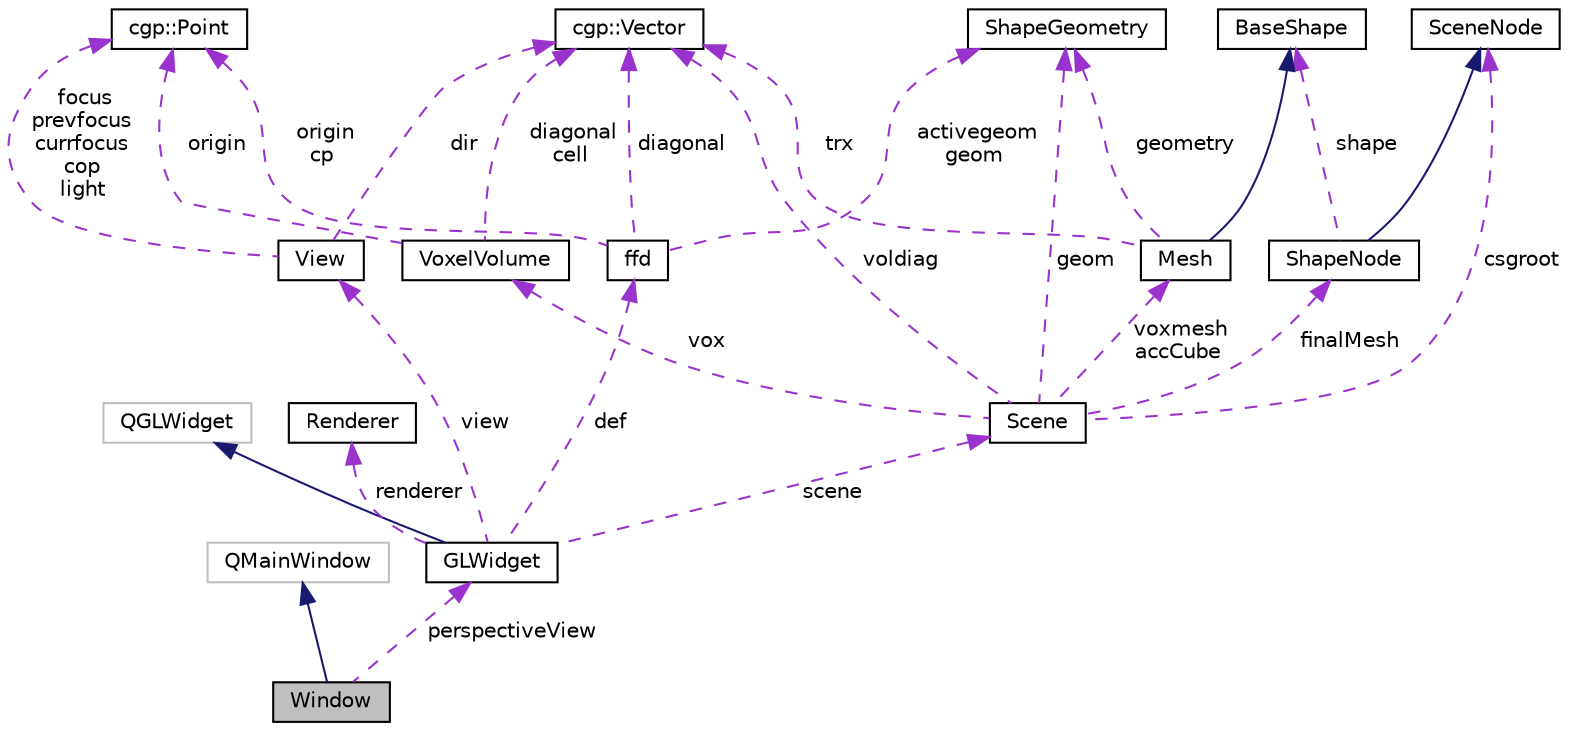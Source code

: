 digraph "Window"
{
  edge [fontname="Helvetica",fontsize="10",labelfontname="Helvetica",labelfontsize="10"];
  node [fontname="Helvetica",fontsize="10",shape=record];
  Node2 [label="Window",height=0.2,width=0.4,color="black", fillcolor="grey75", style="filled", fontcolor="black"];
  Node3 -> Node2 [dir="back",color="midnightblue",fontsize="10",style="solid",fontname="Helvetica"];
  Node3 [label="QMainWindow",height=0.2,width=0.4,color="grey75", fillcolor="white", style="filled"];
  Node4 -> Node2 [dir="back",color="darkorchid3",fontsize="10",style="dashed",label=" perspectiveView" ,fontname="Helvetica"];
  Node4 [label="GLWidget",height=0.2,width=0.4,color="black", fillcolor="white", style="filled",URL="$classGLWidget.html"];
  Node5 -> Node4 [dir="back",color="midnightblue",fontsize="10",style="solid",fontname="Helvetica"];
  Node5 [label="QGLWidget",height=0.2,width=0.4,color="grey75", fillcolor="white", style="filled"];
  Node6 -> Node4 [dir="back",color="darkorchid3",fontsize="10",style="dashed",label=" renderer" ,fontname="Helvetica"];
  Node6 [label="Renderer",height=0.2,width=0.4,color="black", fillcolor="white", style="filled",URL="$classRenderer.html",tooltip="Class for managing OpenGL 3.2 rendering. "];
  Node7 -> Node4 [dir="back",color="darkorchid3",fontsize="10",style="dashed",label=" view" ,fontname="Helvetica"];
  Node7 [label="View",height=0.2,width=0.4,color="black", fillcolor="white", style="filled",URL="$classView.html",tooltip="Information structure for view control. "];
  Node8 -> Node7 [dir="back",color="darkorchid3",fontsize="10",style="dashed",label=" dir" ,fontname="Helvetica"];
  Node8 [label="cgp::Vector",height=0.2,width=0.4,color="black", fillcolor="white", style="filled",URL="$classcgp_1_1Vector.html"];
  Node9 -> Node7 [dir="back",color="darkorchid3",fontsize="10",style="dashed",label=" focus\nprevfocus\ncurrfocus\ncop\nlight" ,fontname="Helvetica"];
  Node9 [label="cgp::Point",height=0.2,width=0.4,color="black", fillcolor="white", style="filled",URL="$classcgp_1_1Point.html"];
  Node10 -> Node4 [dir="back",color="darkorchid3",fontsize="10",style="dashed",label=" scene" ,fontname="Helvetica"];
  Node10 [label="Scene",height=0.2,width=0.4,color="black", fillcolor="white", style="filled",URL="$classScene.html",tooltip="CSG Tree that can be evaluated to produce a volumetric representation. "];
  Node11 -> Node10 [dir="back",color="darkorchid3",fontsize="10",style="dashed",label=" geom" ,fontname="Helvetica"];
  Node11 [label="ShapeGeometry",height=0.2,width=0.4,color="black", fillcolor="white", style="filled",URL="$classShapeGeometry.html",tooltip="Geometry in a format suitable for OpenGL. "];
  Node8 -> Node10 [dir="back",color="darkorchid3",fontsize="10",style="dashed",label=" voldiag" ,fontname="Helvetica"];
  Node12 -> Node10 [dir="back",color="darkorchid3",fontsize="10",style="dashed",label=" finalMesh" ,fontname="Helvetica"];
  Node12 [label="ShapeNode",height=0.2,width=0.4,color="black", fillcolor="white", style="filled",URL="$classShapeNode.html",tooltip="Inherited class for leaf csg tree shape nodes. "];
  Node13 -> Node12 [dir="back",color="midnightblue",fontsize="10",style="solid",fontname="Helvetica"];
  Node13 [label="SceneNode",height=0.2,width=0.4,color="black", fillcolor="white", style="filled",URL="$classSceneNode.html",tooltip="Base class for csg tree nodes. "];
  Node14 -> Node12 [dir="back",color="darkorchid3",fontsize="10",style="dashed",label=" shape" ,fontname="Helvetica"];
  Node14 [label="BaseShape",height=0.2,width=0.4,color="black", fillcolor="white", style="filled",URL="$classBaseShape.html",tooltip="Abstract base class for shapes. "];
  Node15 -> Node10 [dir="back",color="darkorchid3",fontsize="10",style="dashed",label=" vox" ,fontname="Helvetica"];
  Node15 [label="VoxelVolume",height=0.2,width=0.4,color="black", fillcolor="white", style="filled",URL="$classVoxelVolume.html",tooltip="A cuboid volume regularly subdivided into uniformly sized cubes (voxels). "];
  Node8 -> Node15 [dir="back",color="darkorchid3",fontsize="10",style="dashed",label=" diagonal\ncell" ,fontname="Helvetica"];
  Node9 -> Node15 [dir="back",color="darkorchid3",fontsize="10",style="dashed",label=" origin" ,fontname="Helvetica"];
  Node16 -> Node10 [dir="back",color="darkorchid3",fontsize="10",style="dashed",label=" voxmesh\naccCube" ,fontname="Helvetica"];
  Node16 [label="Mesh",height=0.2,width=0.4,color="black", fillcolor="white", style="filled",URL="$classMesh.html",tooltip="A triangle mesh in 3D space. "];
  Node14 -> Node16 [dir="back",color="midnightblue",fontsize="10",style="solid",fontname="Helvetica"];
  Node11 -> Node16 [dir="back",color="darkorchid3",fontsize="10",style="dashed",label=" geometry" ,fontname="Helvetica"];
  Node8 -> Node16 [dir="back",color="darkorchid3",fontsize="10",style="dashed",label=" trx" ,fontname="Helvetica"];
  Node13 -> Node10 [dir="back",color="darkorchid3",fontsize="10",style="dashed",label=" csgroot" ,fontname="Helvetica"];
  Node17 -> Node4 [dir="back",color="darkorchid3",fontsize="10",style="dashed",label=" def" ,fontname="Helvetica"];
  Node17 [label="ffd",height=0.2,width=0.4,color="black", fillcolor="white", style="filled",URL="$classffd.html",tooltip="Free-Form Deformation of geometric models. "];
  Node11 -> Node17 [dir="back",color="darkorchid3",fontsize="10",style="dashed",label=" activegeom\ngeom" ,fontname="Helvetica"];
  Node8 -> Node17 [dir="back",color="darkorchid3",fontsize="10",style="dashed",label=" diagonal" ,fontname="Helvetica"];
  Node9 -> Node17 [dir="back",color="darkorchid3",fontsize="10",style="dashed",label=" origin\ncp" ,fontname="Helvetica"];
}
